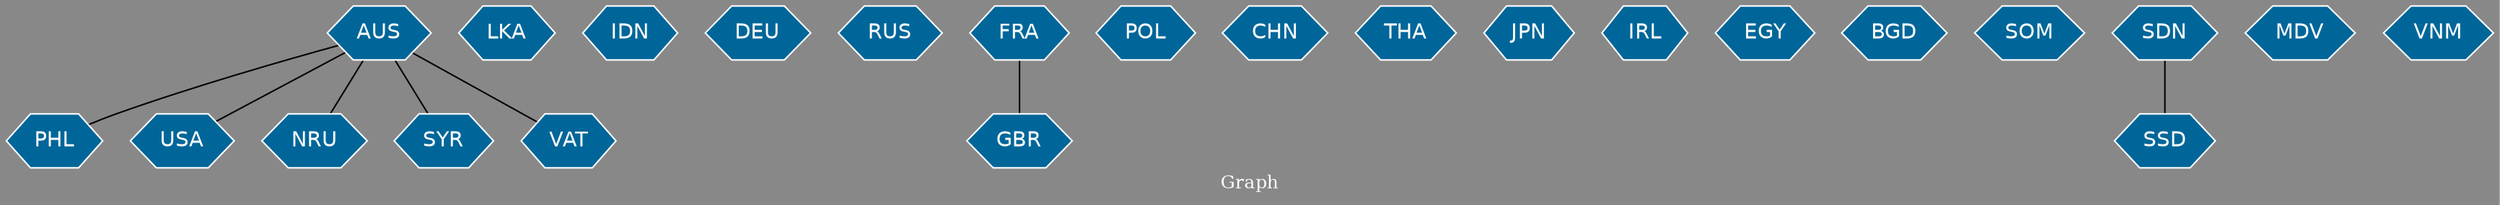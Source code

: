 // Countries together in item graph
graph {
	graph [bgcolor="#888888" fontcolor=white fontsize=12 label="Graph" outputorder=edgesfirst overlap=prism]
	node [color=white fillcolor="#006699" fontcolor=white fontname=Helvetica shape=hexagon style=filled]
	edge [arrowhead=open color=black fontcolor=white fontname=Courier fontsize=12]
		AUS [label=AUS]
		LKA [label=LKA]
		IDN [label=IDN]
		PHL [label=PHL]
		USA [label=USA]
		DEU [label=DEU]
		RUS [label=RUS]
		NRU [label=NRU]
		FRA [label=FRA]
		GBR [label=GBR]
		POL [label=POL]
		SYR [label=SYR]
		CHN [label=CHN]
		THA [label=THA]
		JPN [label=JPN]
		IRL [label=IRL]
		EGY [label=EGY]
		BGD [label=BGD]
		SOM [label=SOM]
		SSD [label=SSD]
		SDN [label=SDN]
		MDV [label=MDV]
		VAT [label=VAT]
		VNM [label=VNM]
			AUS -- NRU [weight=1]
			FRA -- GBR [weight=1]
			AUS -- SYR [weight=2]
			AUS -- PHL [weight=1]
			AUS -- USA [weight=1]
			AUS -- VAT [weight=1]
			SDN -- SSD [weight=1]
}